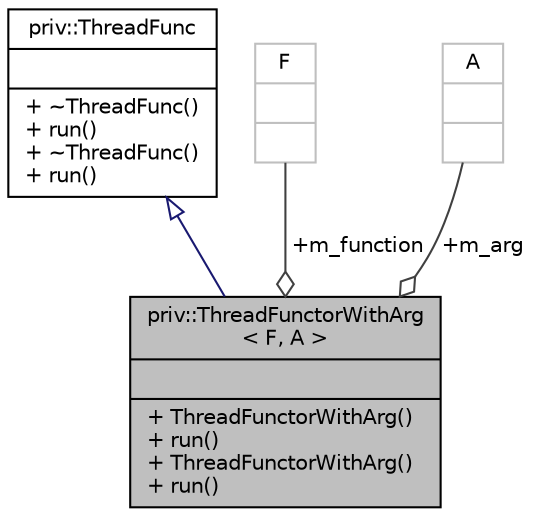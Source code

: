 digraph "priv::ThreadFunctorWithArg&lt; F, A &gt;"
{
 // LATEX_PDF_SIZE
  edge [fontname="Helvetica",fontsize="10",labelfontname="Helvetica",labelfontsize="10"];
  node [fontname="Helvetica",fontsize="10",shape=record];
  Node1 [label="{priv::ThreadFunctorWithArg\l\< F, A \>\n||+ ThreadFunctorWithArg()\l+ run()\l+ ThreadFunctorWithArg()\l+ run()\l}",height=0.2,width=0.4,color="black", fillcolor="grey75", style="filled", fontcolor="black",tooltip=" "];
  Node2 -> Node1 [dir="back",color="midnightblue",fontsize="10",style="solid",arrowtail="onormal",fontname="Helvetica"];
  Node2 [label="{priv::ThreadFunc\n||+ ~ThreadFunc()\l+ run()\l+ ~ThreadFunc()\l+ run()\l}",height=0.2,width=0.4,color="black", fillcolor="white", style="filled",URL="$structpriv_1_1ThreadFunc.html",tooltip=" "];
  Node3 -> Node1 [color="grey25",fontsize="10",style="solid",label=" +m_function" ,arrowhead="odiamond",fontname="Helvetica"];
  Node3 [label="{F\n||}",height=0.2,width=0.4,color="grey75", fillcolor="white", style="filled",tooltip=" "];
  Node4 -> Node1 [color="grey25",fontsize="10",style="solid",label=" +m_arg" ,arrowhead="odiamond",fontname="Helvetica"];
  Node4 [label="{A\n||}",height=0.2,width=0.4,color="grey75", fillcolor="white", style="filled",tooltip=" "];
}
